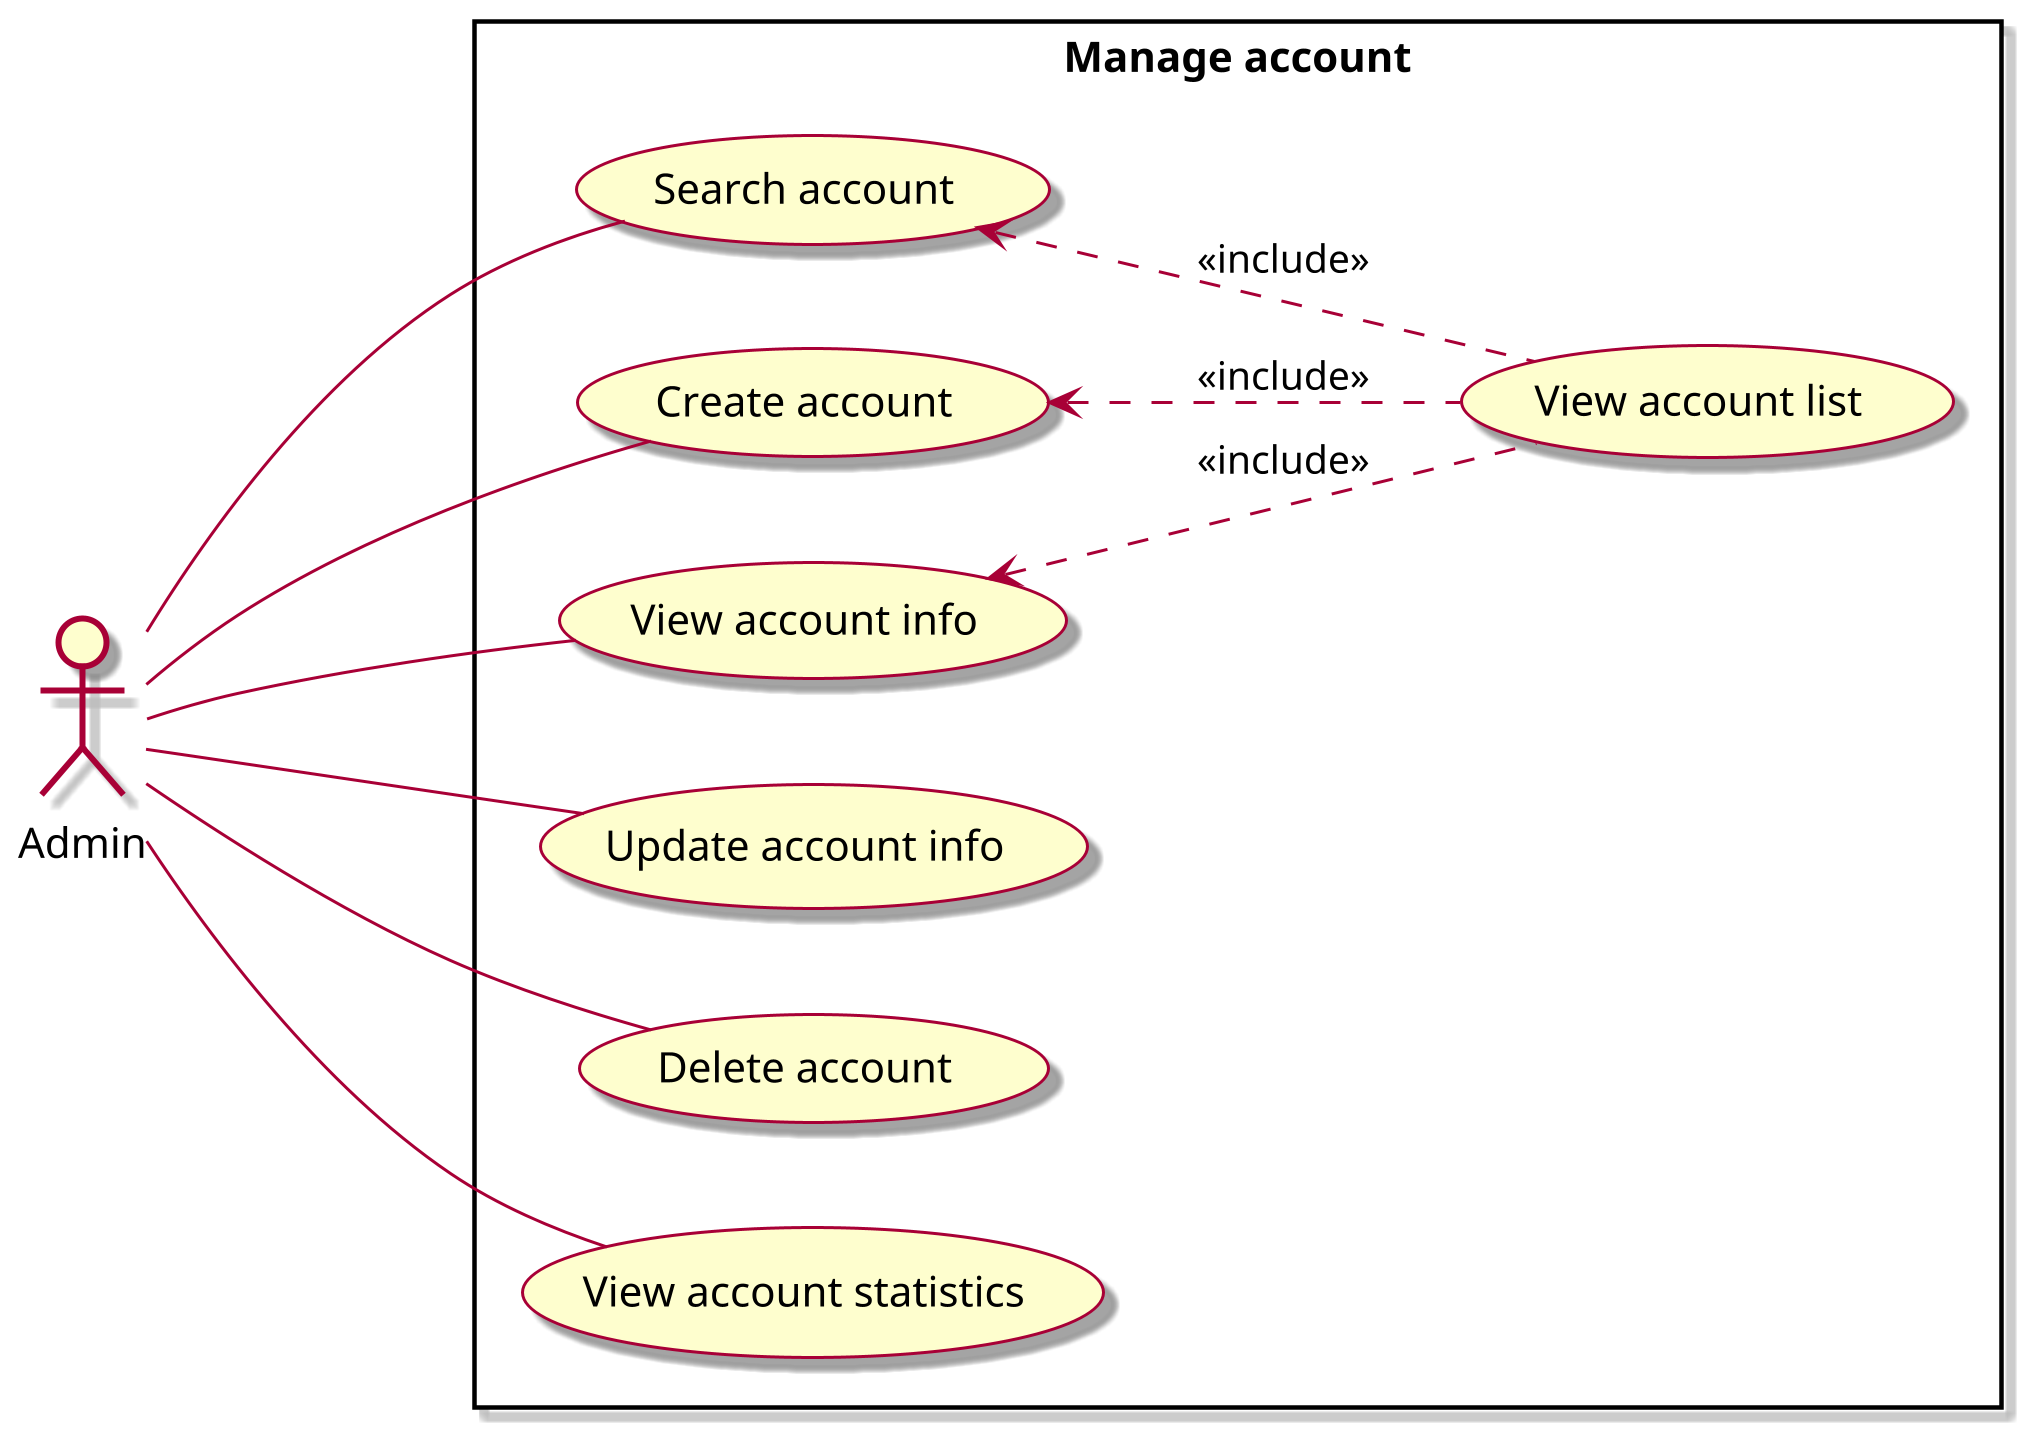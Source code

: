 @startuml ManageUser

left to right direction
scale 3
skin rose

actor Admin as admin

rectangle "Manage account" {
    usecase (Search account) as tktk
    usecase (Create account) as ttk
    usecase (View account list) as xdstk
    usecase (View account info) as xtttk
    usecase (Update account info) as scttk
    usecase (Delete account) as xtk
    usecase (View account statistics) as xtktk
}

admin --- ttk
admin --- xtttk
admin --- scttk
admin --- xtk
admin --- tktk
admin --- xtktk

ttk <.. xdstk : <<include>>
xtttk <.. xdstk : <<include>>
tktk <.. xdstk : <<include>>

@enduml
